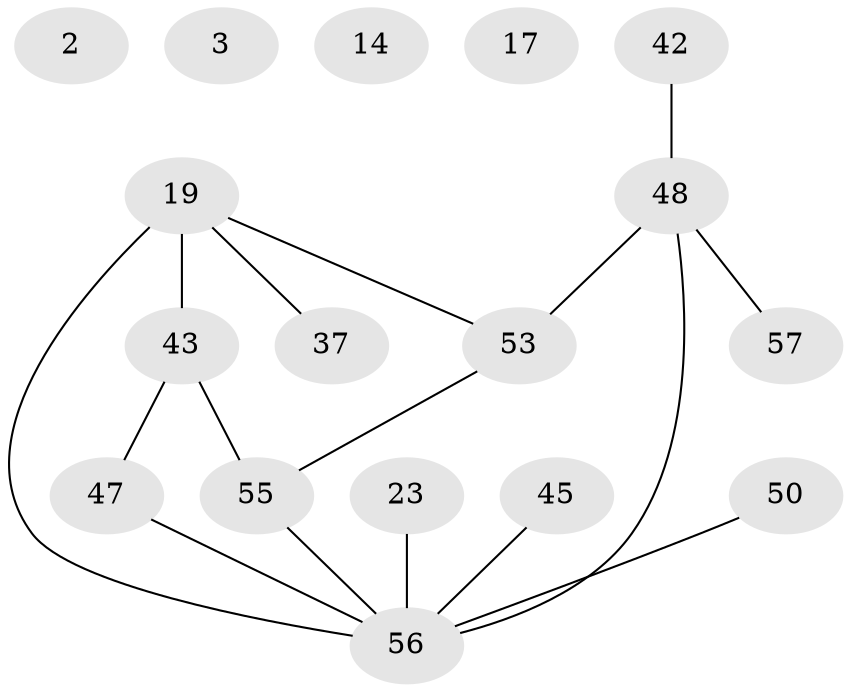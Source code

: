 // original degree distribution, {1: 0.22807017543859648, 0: 0.05263157894736842, 3: 0.22807017543859648, 2: 0.22807017543859648, 5: 0.05263157894736842, 4: 0.15789473684210525, 6: 0.03508771929824561, 7: 0.017543859649122806}
// Generated by graph-tools (version 1.1) at 2025/44/03/04/25 21:44:13]
// undirected, 17 vertices, 16 edges
graph export_dot {
graph [start="1"]
  node [color=gray90,style=filled];
  2;
  3;
  14 [super="+10"];
  17;
  19 [super="+7+9"];
  23;
  37 [super="+32+36"];
  42;
  43 [super="+38+26"];
  45;
  47 [super="+33"];
  48 [super="+30+39+40"];
  50 [super="+6+44"];
  53 [super="+46+51"];
  55 [super="+5+49"];
  56 [super="+25+41+54"];
  57 [super="+52"];
  19 -- 37;
  19 -- 56 [weight=4];
  19 -- 53 [weight=2];
  19 -- 43 [weight=2];
  23 -- 56;
  42 -- 48;
  43 -- 55 [weight=3];
  43 -- 47;
  45 -- 56;
  47 -- 56 [weight=2];
  48 -- 56 [weight=4];
  48 -- 53 [weight=4];
  48 -- 57;
  50 -- 56 [weight=3];
  53 -- 55 [weight=2];
  55 -- 56 [weight=2];
}
